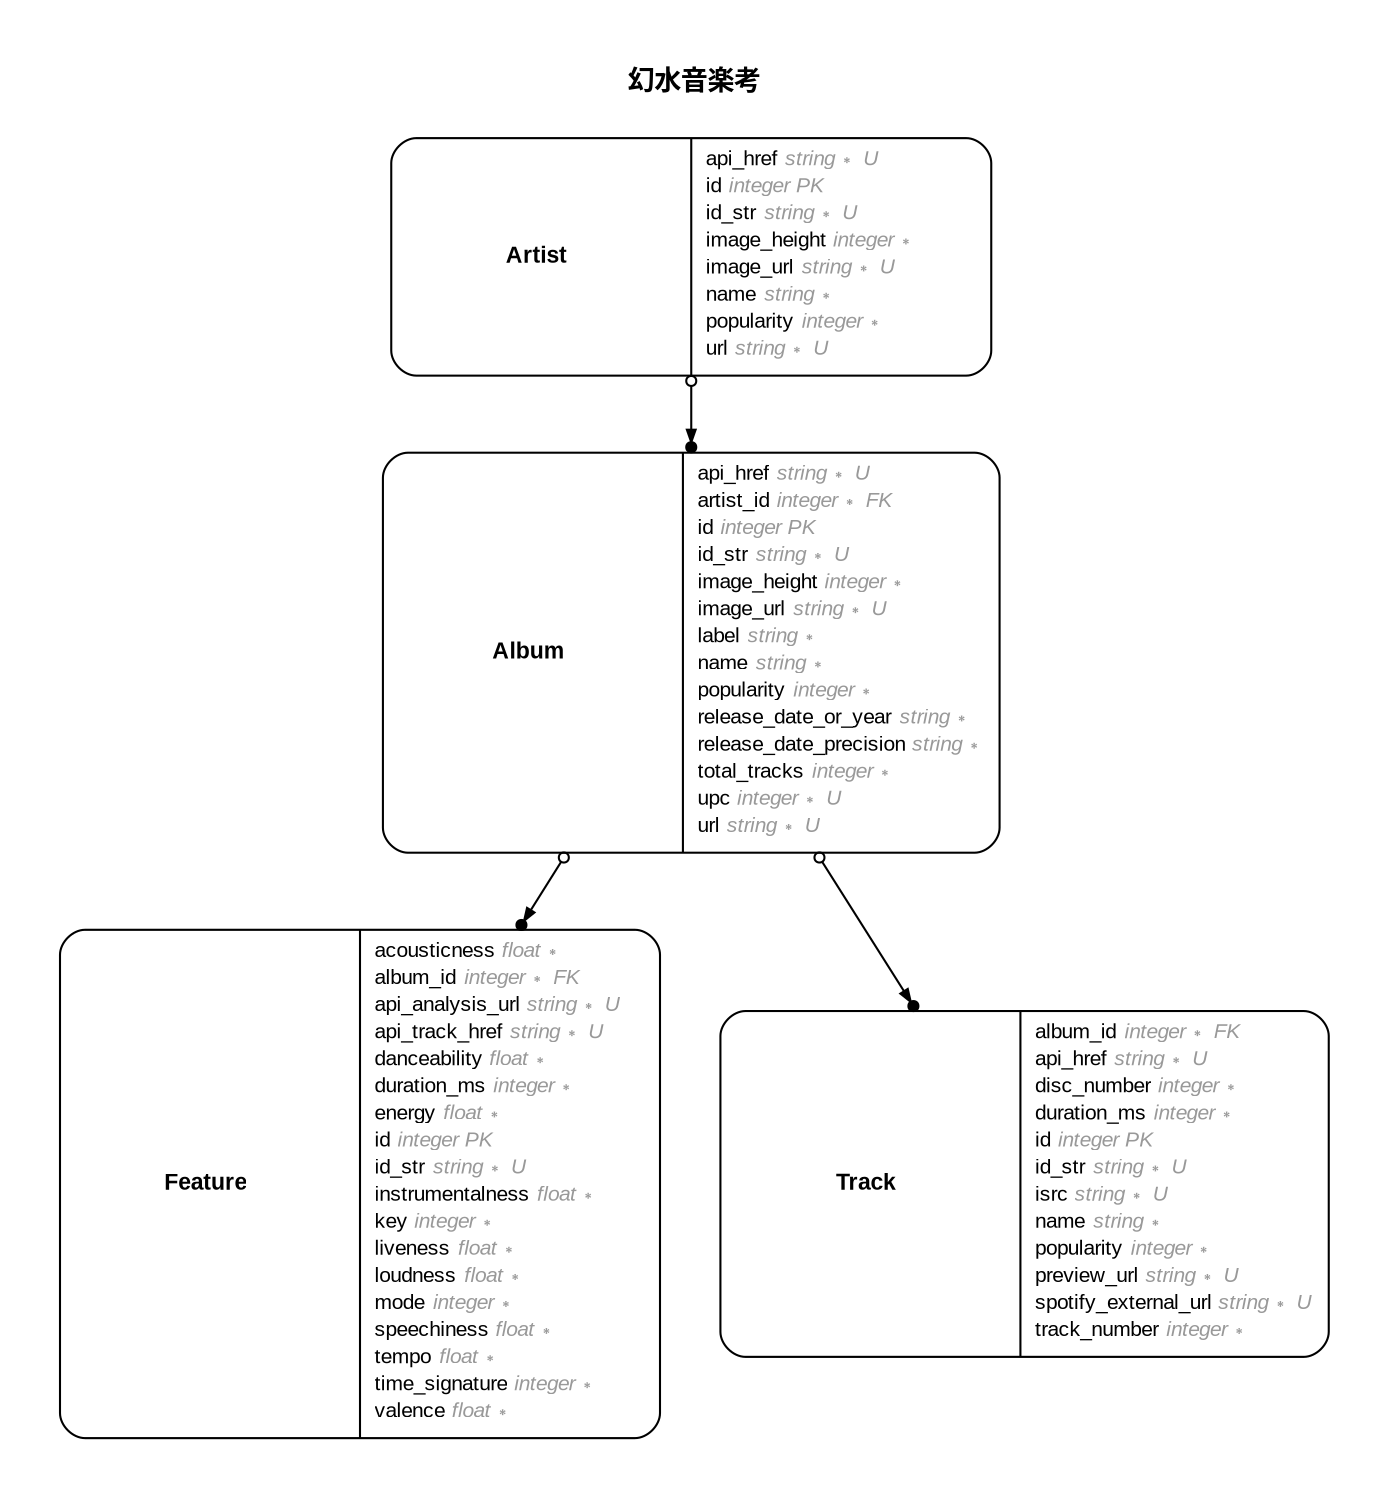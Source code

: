 digraph SuikodenMusicOnSpotify {
rankdir = "LR";
ranksep = "0.5";
nodesep = "0.4";
pad = "0.4,0.4";
margin = "0,0";
concentrate = "true";
labelloc = "t";
fontsize = "13";
fontname = "Arial Bold";
splines = "spline";
node[ shape  =  "Mrecord" , fontsize  =  "10" , fontname  =  "Arial" , margin  =  "0.07,0.05" , penwidth  =  "1.0"];
edge[ fontname  =  "Arial" , fontsize  =  "7" , dir  =  "both" , arrowsize  =  "0.9" , penwidth  =  "1.0" , labelangle  =  "32" , labeldistance  =  "1.8"];
rankdir = "TB";
label = "幻水音楽考\n\n";
splines = "spline";
m_Album [label = <<table border="0" align="center" cellspacing="0.5" cellpadding="0" width="134">
  <tr><td align="center" valign="bottom" width="130"><font face="Arial Bold" point-size="11">Album</font></td></tr>
</table>
|
<table border="0" align="left" cellspacing="2" cellpadding="0" width="134">
  <tr><td align="left" width="130" port="api_href">api_href <font face="Arial Italic" color="grey60">string ∗ U</font></td></tr>
  <tr><td align="left" width="130" port="artist_id">artist_id <font face="Arial Italic" color="grey60">integer ∗ FK</font></td></tr>
  <tr><td align="left" width="130" port="id">id <font face="Arial Italic" color="grey60">integer PK</font></td></tr>
  <tr><td align="left" width="130" port="id_str">id_str <font face="Arial Italic" color="grey60">string ∗ U</font></td></tr>
  <tr><td align="left" width="130" port="image_height">image_height <font face="Arial Italic" color="grey60">integer ∗</font></td></tr>
  <tr><td align="left" width="130" port="image_url">image_url <font face="Arial Italic" color="grey60">string ∗ U</font></td></tr>
  <tr><td align="left" width="130" port="label">label <font face="Arial Italic" color="grey60">string ∗</font></td></tr>
  <tr><td align="left" width="130" port="name">name <font face="Arial Italic" color="grey60">string ∗</font></td></tr>
  <tr><td align="left" width="130" port="popularity">popularity <font face="Arial Italic" color="grey60">integer ∗</font></td></tr>
  <tr><td align="left" width="130" port="release_date_or_year">release_date_or_year <font face="Arial Italic" color="grey60">string ∗</font></td></tr>
  <tr><td align="left" width="130" port="release_date_precision">release_date_precision <font face="Arial Italic" color="grey60">string ∗</font></td></tr>
  <tr><td align="left" width="130" port="total_tracks">total_tracks <font face="Arial Italic" color="grey60">integer ∗</font></td></tr>
  <tr><td align="left" width="130" port="upc">upc <font face="Arial Italic" color="grey60">integer ∗ U</font></td></tr>
  <tr><td align="left" width="130" port="url">url <font face="Arial Italic" color="grey60">string ∗ U</font></td></tr>
</table>
>];
m_Artist [label = <<table border="0" align="center" cellspacing="0.5" cellpadding="0" width="134">
  <tr><td align="center" valign="bottom" width="130"><font face="Arial Bold" point-size="11">Artist</font></td></tr>
</table>
|
<table border="0" align="left" cellspacing="2" cellpadding="0" width="134">
  <tr><td align="left" width="130" port="api_href">api_href <font face="Arial Italic" color="grey60">string ∗ U</font></td></tr>
  <tr><td align="left" width="130" port="id">id <font face="Arial Italic" color="grey60">integer PK</font></td></tr>
  <tr><td align="left" width="130" port="id_str">id_str <font face="Arial Italic" color="grey60">string ∗ U</font></td></tr>
  <tr><td align="left" width="130" port="image_height">image_height <font face="Arial Italic" color="grey60">integer ∗</font></td></tr>
  <tr><td align="left" width="130" port="image_url">image_url <font face="Arial Italic" color="grey60">string ∗ U</font></td></tr>
  <tr><td align="left" width="130" port="name">name <font face="Arial Italic" color="grey60">string ∗</font></td></tr>
  <tr><td align="left" width="130" port="popularity">popularity <font face="Arial Italic" color="grey60">integer ∗</font></td></tr>
  <tr><td align="left" width="130" port="url">url <font face="Arial Italic" color="grey60">string ∗ U</font></td></tr>
</table>
>];
m_Feature [label = <<table border="0" align="center" cellspacing="0.5" cellpadding="0" width="134">
  <tr><td align="center" valign="bottom" width="130"><font face="Arial Bold" point-size="11">Feature</font></td></tr>
</table>
|
<table border="0" align="left" cellspacing="2" cellpadding="0" width="134">
  <tr><td align="left" width="130" port="acousticness">acousticness <font face="Arial Italic" color="grey60">float ∗</font></td></tr>
  <tr><td align="left" width="130" port="album_id">album_id <font face="Arial Italic" color="grey60">integer ∗ FK</font></td></tr>
  <tr><td align="left" width="130" port="api_analysis_url">api_analysis_url <font face="Arial Italic" color="grey60">string ∗ U</font></td></tr>
  <tr><td align="left" width="130" port="api_track_href">api_track_href <font face="Arial Italic" color="grey60">string ∗ U</font></td></tr>
  <tr><td align="left" width="130" port="danceability">danceability <font face="Arial Italic" color="grey60">float ∗</font></td></tr>
  <tr><td align="left" width="130" port="duration_ms">duration_ms <font face="Arial Italic" color="grey60">integer ∗</font></td></tr>
  <tr><td align="left" width="130" port="energy">energy <font face="Arial Italic" color="grey60">float ∗</font></td></tr>
  <tr><td align="left" width="130" port="id">id <font face="Arial Italic" color="grey60">integer PK</font></td></tr>
  <tr><td align="left" width="130" port="id_str">id_str <font face="Arial Italic" color="grey60">string ∗ U</font></td></tr>
  <tr><td align="left" width="130" port="instrumentalness">instrumentalness <font face="Arial Italic" color="grey60">float ∗</font></td></tr>
  <tr><td align="left" width="130" port="key">key <font face="Arial Italic" color="grey60">integer ∗</font></td></tr>
  <tr><td align="left" width="130" port="liveness">liveness <font face="Arial Italic" color="grey60">float ∗</font></td></tr>
  <tr><td align="left" width="130" port="loudness">loudness <font face="Arial Italic" color="grey60">float ∗</font></td></tr>
  <tr><td align="left" width="130" port="mode">mode <font face="Arial Italic" color="grey60">integer ∗</font></td></tr>
  <tr><td align="left" width="130" port="speechiness">speechiness <font face="Arial Italic" color="grey60">float ∗</font></td></tr>
  <tr><td align="left" width="130" port="tempo">tempo <font face="Arial Italic" color="grey60">float ∗</font></td></tr>
  <tr><td align="left" width="130" port="time_signature">time_signature <font face="Arial Italic" color="grey60">integer ∗</font></td></tr>
  <tr><td align="left" width="130" port="valence">valence <font face="Arial Italic" color="grey60">float ∗</font></td></tr>
</table>
>];
m_Track [label = <<table border="0" align="center" cellspacing="0.5" cellpadding="0" width="134">
  <tr><td align="center" valign="bottom" width="130"><font face="Arial Bold" point-size="11">Track</font></td></tr>
</table>
|
<table border="0" align="left" cellspacing="2" cellpadding="0" width="134">
  <tr><td align="left" width="130" port="album_id">album_id <font face="Arial Italic" color="grey60">integer ∗ FK</font></td></tr>
  <tr><td align="left" width="130" port="api_href">api_href <font face="Arial Italic" color="grey60">string ∗ U</font></td></tr>
  <tr><td align="left" width="130" port="disc_number">disc_number <font face="Arial Italic" color="grey60">integer ∗</font></td></tr>
  <tr><td align="left" width="130" port="duration_ms">duration_ms <font face="Arial Italic" color="grey60">integer ∗</font></td></tr>
  <tr><td align="left" width="130" port="id">id <font face="Arial Italic" color="grey60">integer PK</font></td></tr>
  <tr><td align="left" width="130" port="id_str">id_str <font face="Arial Italic" color="grey60">string ∗ U</font></td></tr>
  <tr><td align="left" width="130" port="isrc">isrc <font face="Arial Italic" color="grey60">string ∗ U</font></td></tr>
  <tr><td align="left" width="130" port="name">name <font face="Arial Italic" color="grey60">string ∗</font></td></tr>
  <tr><td align="left" width="130" port="popularity">popularity <font face="Arial Italic" color="grey60">integer ∗</font></td></tr>
  <tr><td align="left" width="130" port="preview_url">preview_url <font face="Arial Italic" color="grey60">string ∗ U</font></td></tr>
  <tr><td align="left" width="130" port="spotify_external_url">spotify_external_url <font face="Arial Italic" color="grey60">string ∗ U</font></td></tr>
  <tr><td align="left" width="130" port="track_number">track_number <font face="Arial Italic" color="grey60">integer ∗</font></td></tr>
</table>
>];
  m_Album -> m_Track [arrowsize = "0.6", arrowhead = "dotnormal", arrowtail = "odot", weight = "2"];
  m_Album -> m_Feature [arrowsize = "0.6", arrowhead = "dotnormal", arrowtail = "odot", weight = "2"];
  m_Artist -> m_Album [arrowsize = "0.6", arrowhead = "dotnormal", arrowtail = "odot", weight = "2"];
}
